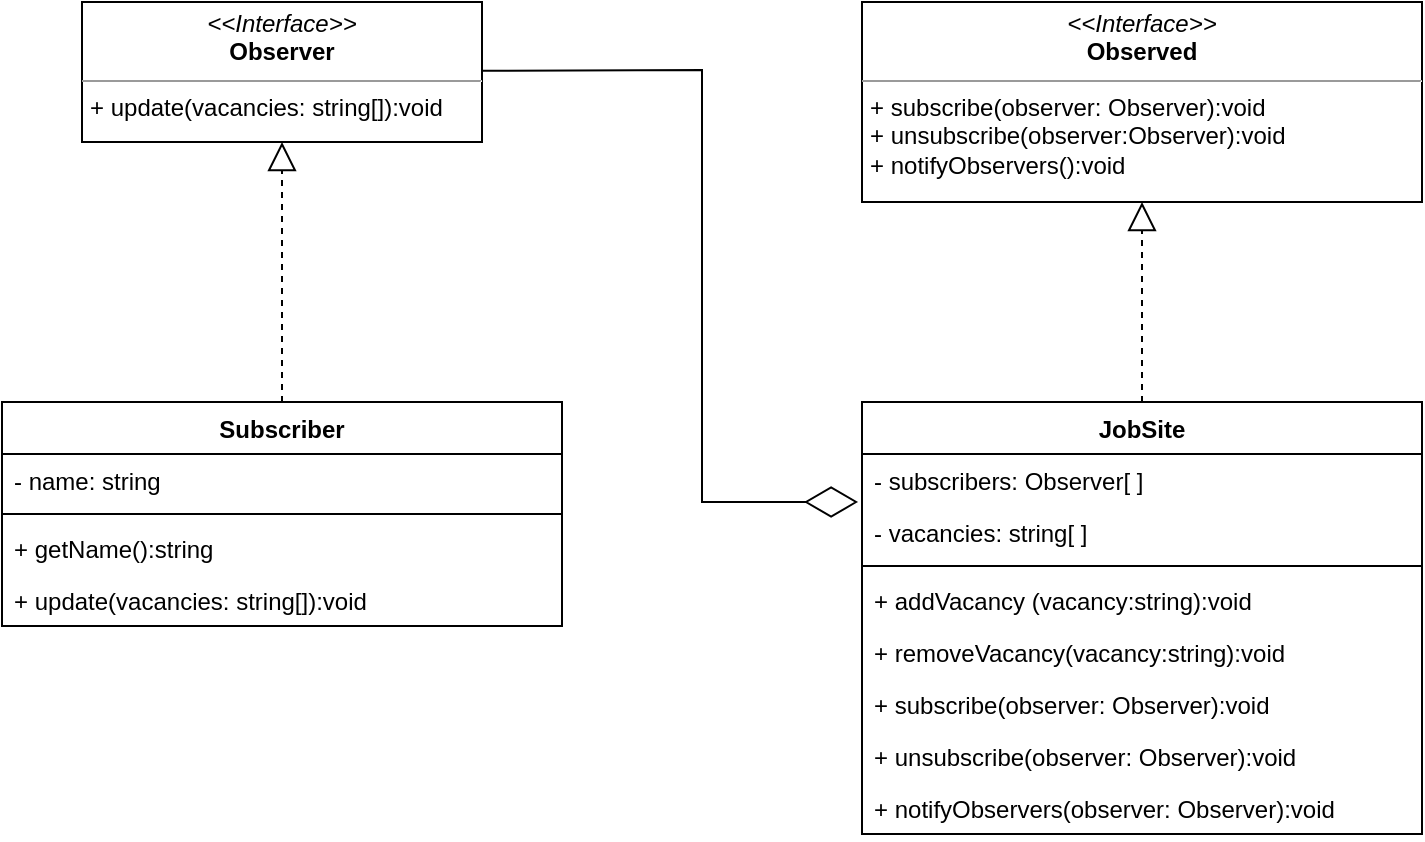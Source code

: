 <mxfile>
    <diagram name="Page-1" id="Mc0gX32QP7m6tFfLGlkD">
        <mxGraphModel dx="964" dy="585" grid="1" gridSize="10" guides="1" tooltips="1" connect="1" arrows="1" fold="1" page="1" pageScale="1" pageWidth="700" pageHeight="1000" math="0" shadow="0">
            <root>
                <mxCell id="0"/>
                <mxCell id="1" parent="0"/>
                <mxCell id="mNPizI3LDjFgCsKYm1jB-32" value="" style="endArrow=open;html=1;endSize=12;startArrow=diamondThin;startSize=14;startFill=0;edgeStyle=orthogonalEdgeStyle;align=left;verticalAlign=bottom;rounded=0;entryX=1;entryY=0.013;entryDx=0;entryDy=0;entryPerimeter=0;exitX=0;exitY=0.705;exitDx=0;exitDy=0;exitPerimeter=0;" parent="1" edge="1">
                    <mxGeometry x="-1" y="3" relative="1" as="geometry">
                        <mxPoint x="840" y="90" as="sourcePoint"/>
                        <mxPoint x="720" y="118.338" as="targetPoint"/>
                        <Array as="points">
                            <mxPoint x="795" y="118"/>
                            <mxPoint x="720" y="118"/>
                        </Array>
                        <mxPoint as="offset"/>
                    </mxGeometry>
                </mxCell>
                <mxCell id="p_1ADULyysI6u6uLaLCB-2" value="&lt;p style=&quot;margin:0px;margin-top:4px;text-align:center;&quot;&gt;&lt;i&gt;&amp;lt;&amp;lt;Interface&amp;gt;&amp;gt;&lt;/i&gt;&lt;br&gt;&lt;b&gt;Observer&lt;/b&gt;&lt;/p&gt;&lt;hr size=&quot;1&quot;&gt;&lt;p style=&quot;margin:0px;margin-left:4px;&quot;&gt;+ update(vacancies: string[]):void&lt;/p&gt;" style="verticalAlign=top;align=left;overflow=fill;fontSize=12;fontFamily=Helvetica;html=1;" parent="1" vertex="1">
                    <mxGeometry x="200" y="40" width="200" height="70" as="geometry"/>
                </mxCell>
                <mxCell id="p_1ADULyysI6u6uLaLCB-3" value="&lt;p style=&quot;margin:0px;margin-top:4px;text-align:center;&quot;&gt;&lt;i&gt;&amp;lt;&amp;lt;Interface&amp;gt;&amp;gt;&lt;/i&gt;&lt;br&gt;&lt;b&gt;Observed&lt;/b&gt;&lt;/p&gt;&lt;hr size=&quot;1&quot;&gt;&lt;p style=&quot;margin:0px;margin-left:4px;&quot;&gt;+ subscribe(observer: Observer):void&lt;/p&gt;&lt;p style=&quot;margin:0px;margin-left:4px;&quot;&gt;+ unsubscribe(observer:Observer):void&lt;/p&gt;&lt;p style=&quot;margin:0px;margin-left:4px;&quot;&gt;+ notifyObservers():void&lt;/p&gt;" style="verticalAlign=top;align=left;overflow=fill;fontSize=12;fontFamily=Helvetica;html=1;" parent="1" vertex="1">
                    <mxGeometry x="590" y="40" width="280" height="100" as="geometry"/>
                </mxCell>
                <mxCell id="p_1ADULyysI6u6uLaLCB-4" value="JobSite" style="swimlane;fontStyle=1;align=center;verticalAlign=top;childLayout=stackLayout;horizontal=1;startSize=26;horizontalStack=0;resizeParent=1;resizeParentMax=0;resizeLast=0;collapsible=1;marginBottom=0;" parent="1" vertex="1">
                    <mxGeometry x="590" y="240" width="280" height="216" as="geometry"/>
                </mxCell>
                <mxCell id="p_1ADULyysI6u6uLaLCB-5" value="- subscribers: Observer[ ]" style="text;strokeColor=none;fillColor=none;align=left;verticalAlign=top;spacingLeft=4;spacingRight=4;overflow=hidden;rotatable=0;points=[[0,0.5],[1,0.5]];portConstraint=eastwest;" parent="p_1ADULyysI6u6uLaLCB-4" vertex="1">
                    <mxGeometry y="26" width="280" height="26" as="geometry"/>
                </mxCell>
                <mxCell id="p_1ADULyysI6u6uLaLCB-22" value="- vacancies: string[ ]" style="text;strokeColor=none;fillColor=none;align=left;verticalAlign=top;spacingLeft=4;spacingRight=4;overflow=hidden;rotatable=0;points=[[0,0.5],[1,0.5]];portConstraint=eastwest;" parent="p_1ADULyysI6u6uLaLCB-4" vertex="1">
                    <mxGeometry y="52" width="280" height="26" as="geometry"/>
                </mxCell>
                <mxCell id="p_1ADULyysI6u6uLaLCB-6" value="" style="line;strokeWidth=1;fillColor=none;align=left;verticalAlign=middle;spacingTop=-1;spacingLeft=3;spacingRight=3;rotatable=0;labelPosition=right;points=[];portConstraint=eastwest;strokeColor=inherit;" parent="p_1ADULyysI6u6uLaLCB-4" vertex="1">
                    <mxGeometry y="78" width="280" height="8" as="geometry"/>
                </mxCell>
                <mxCell id="p_1ADULyysI6u6uLaLCB-7" value="+ addVacancy (vacancy:string):void" style="text;strokeColor=none;fillColor=none;align=left;verticalAlign=top;spacingLeft=4;spacingRight=4;overflow=hidden;rotatable=0;points=[[0,0.5],[1,0.5]];portConstraint=eastwest;" parent="p_1ADULyysI6u6uLaLCB-4" vertex="1">
                    <mxGeometry y="86" width="280" height="26" as="geometry"/>
                </mxCell>
                <mxCell id="p_1ADULyysI6u6uLaLCB-11" value="+ removeVacancy(vacancy:string):void" style="text;strokeColor=none;fillColor=none;align=left;verticalAlign=top;spacingLeft=4;spacingRight=4;overflow=hidden;rotatable=0;points=[[0,0.5],[1,0.5]];portConstraint=eastwest;" parent="p_1ADULyysI6u6uLaLCB-4" vertex="1">
                    <mxGeometry y="112" width="280" height="26" as="geometry"/>
                </mxCell>
                <mxCell id="p_1ADULyysI6u6uLaLCB-13" value="+ subscribe(observer: Observer):void" style="text;strokeColor=none;fillColor=none;align=left;verticalAlign=top;spacingLeft=4;spacingRight=4;overflow=hidden;rotatable=0;points=[[0,0.5],[1,0.5]];portConstraint=eastwest;" parent="p_1ADULyysI6u6uLaLCB-4" vertex="1">
                    <mxGeometry y="138" width="280" height="26" as="geometry"/>
                </mxCell>
                <mxCell id="p_1ADULyysI6u6uLaLCB-12" value="+ unsubscribe(observer: Observer):void" style="text;strokeColor=none;fillColor=none;align=left;verticalAlign=top;spacingLeft=4;spacingRight=4;overflow=hidden;rotatable=0;points=[[0,0.5],[1,0.5]];portConstraint=eastwest;" parent="p_1ADULyysI6u6uLaLCB-4" vertex="1">
                    <mxGeometry y="164" width="280" height="26" as="geometry"/>
                </mxCell>
                <mxCell id="p_1ADULyysI6u6uLaLCB-9" value="+ notifyObservers(observer: Observer):void" style="text;strokeColor=none;fillColor=none;align=left;verticalAlign=top;spacingLeft=4;spacingRight=4;overflow=hidden;rotatable=0;points=[[0,0.5],[1,0.5]];portConstraint=eastwest;" parent="p_1ADULyysI6u6uLaLCB-4" vertex="1">
                    <mxGeometry y="190" width="280" height="26" as="geometry"/>
                </mxCell>
                <mxCell id="p_1ADULyysI6u6uLaLCB-14" value="Subscriber" style="swimlane;fontStyle=1;align=center;verticalAlign=top;childLayout=stackLayout;horizontal=1;startSize=26;horizontalStack=0;resizeParent=1;resizeParentMax=0;resizeLast=0;collapsible=1;marginBottom=0;" parent="1" vertex="1">
                    <mxGeometry x="160" y="240" width="280" height="112" as="geometry"/>
                </mxCell>
                <mxCell id="p_1ADULyysI6u6uLaLCB-15" value="- name: string" style="text;strokeColor=none;fillColor=none;align=left;verticalAlign=top;spacingLeft=4;spacingRight=4;overflow=hidden;rotatable=0;points=[[0,0.5],[1,0.5]];portConstraint=eastwest;" parent="p_1ADULyysI6u6uLaLCB-14" vertex="1">
                    <mxGeometry y="26" width="280" height="26" as="geometry"/>
                </mxCell>
                <mxCell id="p_1ADULyysI6u6uLaLCB-16" value="" style="line;strokeWidth=1;fillColor=none;align=left;verticalAlign=middle;spacingTop=-1;spacingLeft=3;spacingRight=3;rotatable=0;labelPosition=right;points=[];portConstraint=eastwest;strokeColor=inherit;" parent="p_1ADULyysI6u6uLaLCB-14" vertex="1">
                    <mxGeometry y="52" width="280" height="8" as="geometry"/>
                </mxCell>
                <mxCell id="p_1ADULyysI6u6uLaLCB-23" value="+ getName():string" style="text;strokeColor=none;fillColor=none;align=left;verticalAlign=top;spacingLeft=4;spacingRight=4;overflow=hidden;rotatable=0;points=[[0,0.5],[1,0.5]];portConstraint=eastwest;" parent="p_1ADULyysI6u6uLaLCB-14" vertex="1">
                    <mxGeometry y="60" width="280" height="26" as="geometry"/>
                </mxCell>
                <mxCell id="p_1ADULyysI6u6uLaLCB-17" value="+ update(vacancies: string[]):void" style="text;strokeColor=none;fillColor=none;align=left;verticalAlign=top;spacingLeft=4;spacingRight=4;overflow=hidden;rotatable=0;points=[[0,0.5],[1,0.5]];portConstraint=eastwest;" parent="p_1ADULyysI6u6uLaLCB-14" vertex="1">
                    <mxGeometry y="86" width="280" height="26" as="geometry"/>
                </mxCell>
                <mxCell id="p_1ADULyysI6u6uLaLCB-24" value="" style="endArrow=diamondThin;endFill=0;endSize=24;html=1;rounded=0;entryX=-0.007;entryY=0.923;entryDx=0;entryDy=0;entryPerimeter=0;" parent="1" target="p_1ADULyysI6u6uLaLCB-5" edge="1">
                    <mxGeometry width="160" relative="1" as="geometry">
                        <mxPoint x="400" y="74.41" as="sourcePoint"/>
                        <mxPoint x="560" y="74.41" as="targetPoint"/>
                        <Array as="points">
                            <mxPoint x="510" y="74"/>
                            <mxPoint x="510" y="290"/>
                        </Array>
                    </mxGeometry>
                </mxCell>
                <mxCell id="p_1ADULyysI6u6uLaLCB-25" value="" style="endArrow=block;dashed=1;endFill=0;endSize=12;html=1;rounded=0;entryX=0.5;entryY=1;entryDx=0;entryDy=0;exitX=0.5;exitY=0;exitDx=0;exitDy=0;" parent="1" source="p_1ADULyysI6u6uLaLCB-14" target="p_1ADULyysI6u6uLaLCB-2" edge="1">
                    <mxGeometry width="160" relative="1" as="geometry">
                        <mxPoint x="450" y="150" as="sourcePoint"/>
                        <mxPoint x="610" y="150" as="targetPoint"/>
                    </mxGeometry>
                </mxCell>
                <mxCell id="p_1ADULyysI6u6uLaLCB-26" value="" style="endArrow=block;dashed=1;endFill=0;endSize=12;html=1;rounded=0;entryX=0.5;entryY=1;entryDx=0;entryDy=0;exitX=0.5;exitY=0;exitDx=0;exitDy=0;" parent="1" source="p_1ADULyysI6u6uLaLCB-4" target="p_1ADULyysI6u6uLaLCB-3" edge="1">
                    <mxGeometry width="160" relative="1" as="geometry">
                        <mxPoint x="450" y="150" as="sourcePoint"/>
                        <mxPoint x="610" y="150" as="targetPoint"/>
                    </mxGeometry>
                </mxCell>
            </root>
        </mxGraphModel>
    </diagram>
</mxfile>